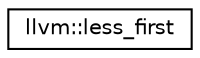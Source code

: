 digraph "Graphical Class Hierarchy"
{
  edge [fontname="Helvetica",fontsize="10",labelfontname="Helvetica",labelfontsize="10"];
  node [fontname="Helvetica",fontsize="10",shape=record];
  rankdir="LR";
  Node1 [label="llvm::less_first",height=0.2,width=0.4,color="black", fillcolor="white", style="filled",URL="$structllvm_1_1less__first.html",tooltip="Function object to check whether the first component of a std::pair compares less than the first comp..."];
}
